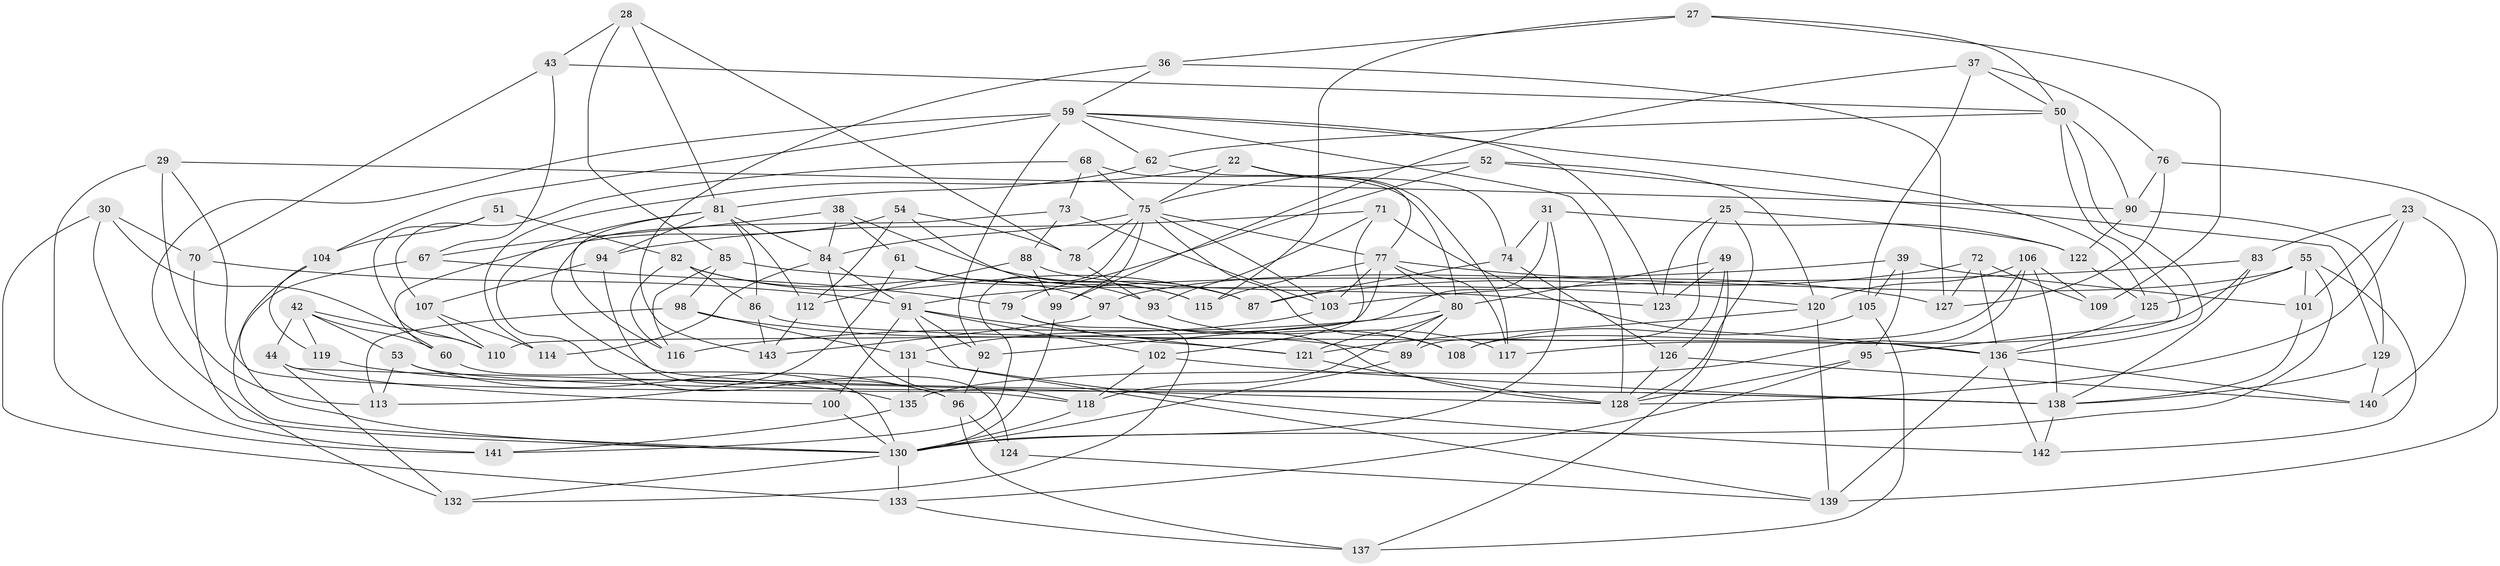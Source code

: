 // original degree distribution, {4: 1.0}
// Generated by graph-tools (version 1.1) at 2025/02/03/04/25 22:02:05]
// undirected, 100 vertices, 228 edges
graph export_dot {
graph [start="1"]
  node [color=gray90,style=filled];
  22;
  23;
  25;
  27;
  28;
  29;
  30;
  31;
  36;
  37;
  38;
  39;
  42 [super="+8"];
  43;
  44;
  49;
  50 [super="+2+24"];
  51;
  52;
  53;
  54;
  55 [super="+7"];
  59 [super="+40+48"];
  60;
  61;
  62;
  67;
  68;
  70;
  71;
  72;
  73;
  74;
  75 [super="+15+64"];
  76;
  77 [super="+21+57"];
  78;
  79;
  80 [super="+19+34"];
  81 [super="+6+69"];
  82 [super="+20"];
  83;
  84 [super="+58"];
  85;
  86;
  87;
  88;
  89;
  90 [super="+45"];
  91 [super="+12+33"];
  92;
  93;
  94;
  95;
  96 [super="+14"];
  97 [super="+63"];
  98;
  99;
  100;
  101;
  102;
  103 [super="+65"];
  104 [super="+26"];
  105;
  106 [super="+13"];
  107;
  108;
  109;
  110;
  112;
  113;
  114;
  115;
  116;
  117;
  118 [super="+16"];
  119;
  120 [super="+1"];
  121 [super="+111"];
  122;
  123;
  124;
  125;
  126;
  127;
  128 [super="+3+32"];
  129;
  130 [super="+41+56"];
  131;
  132;
  133;
  135;
  136 [super="+10+35"];
  137;
  138 [super="+4+134"];
  139 [super="+66"];
  140;
  141;
  142;
  143;
  22 -- 74;
  22 -- 117;
  22 -- 114;
  22 -- 75;
  23 -- 140;
  23 -- 101;
  23 -- 83;
  23 -- 128;
  25 -- 123;
  25 -- 89;
  25 -- 122;
  25 -- 128;
  27 -- 36;
  27 -- 115;
  27 -- 109;
  27 -- 50;
  28 -- 78;
  28 -- 43;
  28 -- 85;
  28 -- 81;
  29 -- 141;
  29 -- 113;
  29 -- 90;
  29 -- 118;
  30 -- 141;
  30 -- 60;
  30 -- 133;
  30 -- 70;
  31 -- 122;
  31 -- 92;
  31 -- 74;
  31 -- 130;
  36 -- 127;
  36 -- 143;
  36 -- 59;
  37 -- 99;
  37 -- 105;
  37 -- 76;
  37 -- 50;
  38 -- 67;
  38 -- 87;
  38 -- 61;
  38 -- 84;
  39 -- 95;
  39 -- 101;
  39 -- 105;
  39 -- 91;
  42 -- 44;
  42 -- 53;
  42 -- 119 [weight=2];
  42 -- 60;
  42 -- 110;
  43 -- 67;
  43 -- 50;
  43 -- 70;
  44 -- 132;
  44 -- 100;
  44 -- 128;
  49 -- 126;
  49 -- 123;
  49 -- 80;
  49 -- 137;
  50 -- 95;
  50 -- 136;
  50 -- 90 [weight=2];
  50 -- 62;
  51 -- 104;
  51 -- 110;
  51 -- 82 [weight=2];
  52 -- 129;
  52 -- 79;
  52 -- 120;
  52 -- 75;
  53 -- 113;
  53 -- 96;
  53 -- 138;
  54 -- 115;
  54 -- 78;
  54 -- 112;
  54 -- 60;
  55 -- 101;
  55 -- 97 [weight=2];
  55 -- 130;
  55 -- 125;
  55 -- 142;
  59 -- 125;
  59 -- 104 [weight=3];
  59 -- 123;
  59 -- 92;
  59 -- 62;
  59 -- 132;
  59 -- 128;
  60 -- 130;
  61 -- 113;
  61 -- 93;
  61 -- 115;
  62 -- 81;
  62 -- 77;
  67 -- 79;
  67 -- 130;
  68 -- 73;
  68 -- 107;
  68 -- 75;
  68 -- 80;
  70 -- 130;
  70 -- 91;
  71 -- 102;
  71 -- 94;
  71 -- 93;
  71 -- 136;
  72 -- 87;
  72 -- 109;
  72 -- 127;
  72 -- 136;
  73 -- 88;
  73 -- 103;
  73 -- 138;
  74 -- 126;
  74 -- 87;
  75 -- 84 [weight=2];
  75 -- 108;
  75 -- 141;
  75 -- 78;
  75 -- 99;
  75 -- 103 [weight=2];
  75 -- 77;
  76 -- 90;
  76 -- 139;
  76 -- 127;
  77 -- 117;
  77 -- 115;
  77 -- 80;
  77 -- 103;
  77 -- 127;
  77 -- 110;
  78 -- 93;
  79 -- 132;
  79 -- 89;
  80 -- 121 [weight=2];
  80 -- 89;
  80 -- 118;
  80 -- 116;
  81 -- 112;
  81 -- 96;
  81 -- 116;
  81 -- 86;
  81 -- 94;
  81 -- 84;
  82 -- 116;
  82 -- 86;
  82 -- 87;
  82 -- 97;
  83 -- 103;
  83 -- 117;
  83 -- 138;
  84 -- 118;
  84 -- 114 [weight=2];
  84 -- 91;
  85 -- 98;
  85 -- 116;
  85 -- 120;
  86 -- 143;
  86 -- 136;
  88 -- 99;
  88 -- 123;
  88 -- 112;
  89 -- 130;
  90 -- 122;
  90 -- 129;
  91 -- 100;
  91 -- 92;
  91 -- 139;
  91 -- 121;
  91 -- 102;
  92 -- 96;
  93 -- 117;
  94 -- 124;
  94 -- 107;
  95 -- 133;
  95 -- 128;
  96 -- 124 [weight=2];
  96 -- 137;
  97 -- 128;
  97 -- 143;
  97 -- 108;
  98 -- 131;
  98 -- 113;
  98 -- 121;
  99 -- 130;
  100 -- 130 [weight=2];
  101 -- 138;
  102 -- 118;
  102 -- 138;
  103 -- 131;
  104 -- 130;
  104 -- 119;
  105 -- 137;
  105 -- 108;
  106 -- 109 [weight=2];
  106 -- 108;
  106 -- 135;
  106 -- 120;
  106 -- 138;
  107 -- 110;
  107 -- 114;
  112 -- 143;
  118 -- 130 [weight=2];
  119 -- 135;
  120 -- 121;
  120 -- 139 [weight=2];
  121 -- 128;
  122 -- 125;
  124 -- 139;
  125 -- 136;
  126 -- 140;
  126 -- 128;
  129 -- 140;
  129 -- 138;
  130 -- 133;
  130 -- 132;
  131 -- 135;
  131 -- 142;
  133 -- 137;
  135 -- 141;
  136 -- 140;
  136 -- 139;
  136 -- 142;
  138 -- 142;
}

